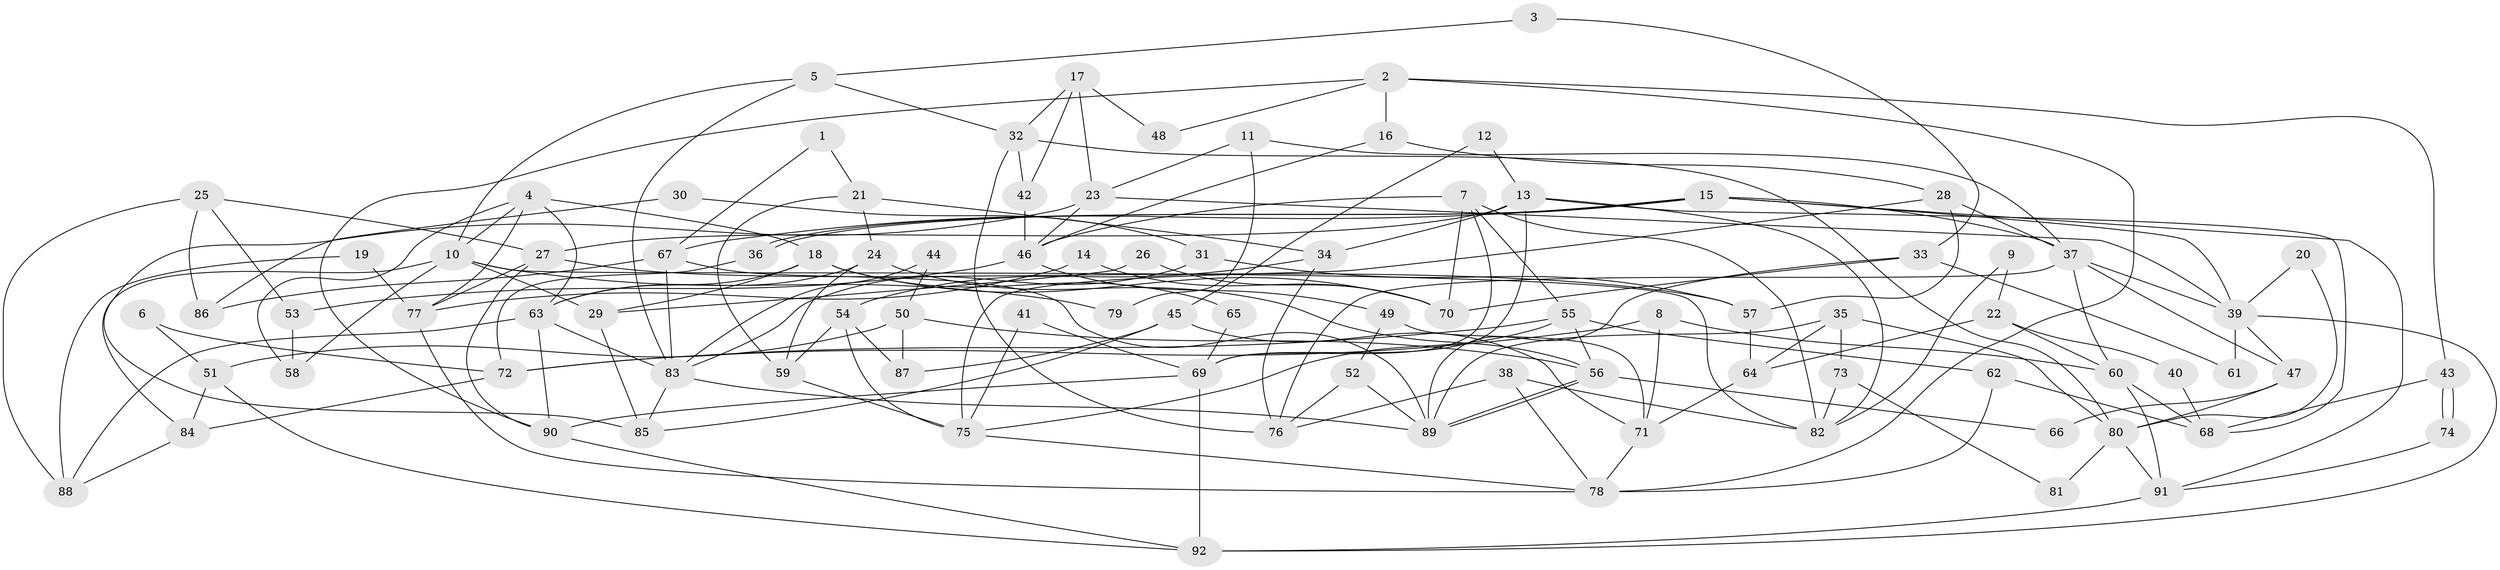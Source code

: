 // coarse degree distribution, {11: 0.1111111111111111, 10: 0.027777777777777776, 6: 0.08333333333333333, 5: 0.1388888888888889, 8: 0.05555555555555555, 2: 0.16666666666666666, 7: 0.1111111111111111, 4: 0.1388888888888889, 3: 0.1111111111111111, 9: 0.027777777777777776, 14: 0.027777777777777776}
// Generated by graph-tools (version 1.1) at 2025/18/03/04/25 18:18:47]
// undirected, 92 vertices, 184 edges
graph export_dot {
graph [start="1"]
  node [color=gray90,style=filled];
  1;
  2;
  3;
  4;
  5;
  6;
  7;
  8;
  9;
  10;
  11;
  12;
  13;
  14;
  15;
  16;
  17;
  18;
  19;
  20;
  21;
  22;
  23;
  24;
  25;
  26;
  27;
  28;
  29;
  30;
  31;
  32;
  33;
  34;
  35;
  36;
  37;
  38;
  39;
  40;
  41;
  42;
  43;
  44;
  45;
  46;
  47;
  48;
  49;
  50;
  51;
  52;
  53;
  54;
  55;
  56;
  57;
  58;
  59;
  60;
  61;
  62;
  63;
  64;
  65;
  66;
  67;
  68;
  69;
  70;
  71;
  72;
  73;
  74;
  75;
  76;
  77;
  78;
  79;
  80;
  81;
  82;
  83;
  84;
  85;
  86;
  87;
  88;
  89;
  90;
  91;
  92;
  1 -- 21;
  1 -- 67;
  2 -- 43;
  2 -- 90;
  2 -- 16;
  2 -- 48;
  2 -- 78;
  3 -- 33;
  3 -- 5;
  4 -- 63;
  4 -- 77;
  4 -- 10;
  4 -- 18;
  4 -- 58;
  5 -- 83;
  5 -- 10;
  5 -- 32;
  6 -- 51;
  6 -- 72;
  7 -- 69;
  7 -- 46;
  7 -- 55;
  7 -- 70;
  7 -- 82;
  8 -- 71;
  8 -- 72;
  8 -- 60;
  9 -- 82;
  9 -- 22;
  10 -- 82;
  10 -- 29;
  10 -- 58;
  10 -- 79;
  10 -- 84;
  11 -- 23;
  11 -- 37;
  11 -- 79;
  12 -- 13;
  12 -- 45;
  13 -- 82;
  13 -- 34;
  13 -- 27;
  13 -- 68;
  13 -- 69;
  14 -- 77;
  14 -- 70;
  15 -- 91;
  15 -- 36;
  15 -- 36;
  15 -- 37;
  15 -- 39;
  15 -- 67;
  16 -- 28;
  16 -- 46;
  17 -- 32;
  17 -- 23;
  17 -- 42;
  17 -- 48;
  18 -- 29;
  18 -- 63;
  18 -- 65;
  18 -- 70;
  19 -- 88;
  19 -- 77;
  20 -- 80;
  20 -- 39;
  21 -- 59;
  21 -- 24;
  21 -- 34;
  22 -- 60;
  22 -- 64;
  22 -- 40;
  23 -- 46;
  23 -- 39;
  23 -- 85;
  24 -- 63;
  24 -- 56;
  24 -- 59;
  25 -- 27;
  25 -- 53;
  25 -- 86;
  25 -- 88;
  26 -- 29;
  26 -- 70;
  27 -- 90;
  27 -- 57;
  27 -- 77;
  28 -- 37;
  28 -- 57;
  28 -- 75;
  29 -- 85;
  30 -- 31;
  30 -- 86;
  31 -- 57;
  31 -- 83;
  32 -- 76;
  32 -- 42;
  32 -- 80;
  33 -- 70;
  33 -- 89;
  33 -- 61;
  34 -- 54;
  34 -- 76;
  35 -- 80;
  35 -- 89;
  35 -- 64;
  35 -- 73;
  36 -- 72;
  37 -- 47;
  37 -- 39;
  37 -- 60;
  37 -- 76;
  38 -- 76;
  38 -- 78;
  38 -- 82;
  39 -- 47;
  39 -- 61;
  39 -- 92;
  40 -- 68;
  41 -- 69;
  41 -- 75;
  42 -- 46;
  43 -- 74;
  43 -- 74;
  43 -- 68;
  44 -- 83;
  44 -- 50;
  45 -- 85;
  45 -- 71;
  45 -- 87;
  46 -- 49;
  46 -- 53;
  47 -- 80;
  47 -- 66;
  49 -- 52;
  49 -- 71;
  50 -- 56;
  50 -- 87;
  50 -- 51;
  51 -- 92;
  51 -- 84;
  52 -- 89;
  52 -- 76;
  53 -- 58;
  54 -- 75;
  54 -- 59;
  54 -- 87;
  55 -- 75;
  55 -- 56;
  55 -- 62;
  55 -- 72;
  56 -- 89;
  56 -- 89;
  56 -- 66;
  57 -- 64;
  59 -- 75;
  60 -- 68;
  60 -- 91;
  62 -- 68;
  62 -- 78;
  63 -- 88;
  63 -- 83;
  63 -- 90;
  64 -- 71;
  65 -- 69;
  67 -- 89;
  67 -- 83;
  67 -- 86;
  69 -- 90;
  69 -- 92;
  71 -- 78;
  72 -- 84;
  73 -- 82;
  73 -- 81;
  74 -- 91;
  75 -- 78;
  77 -- 78;
  80 -- 91;
  80 -- 81;
  83 -- 85;
  83 -- 89;
  84 -- 88;
  90 -- 92;
  91 -- 92;
}
